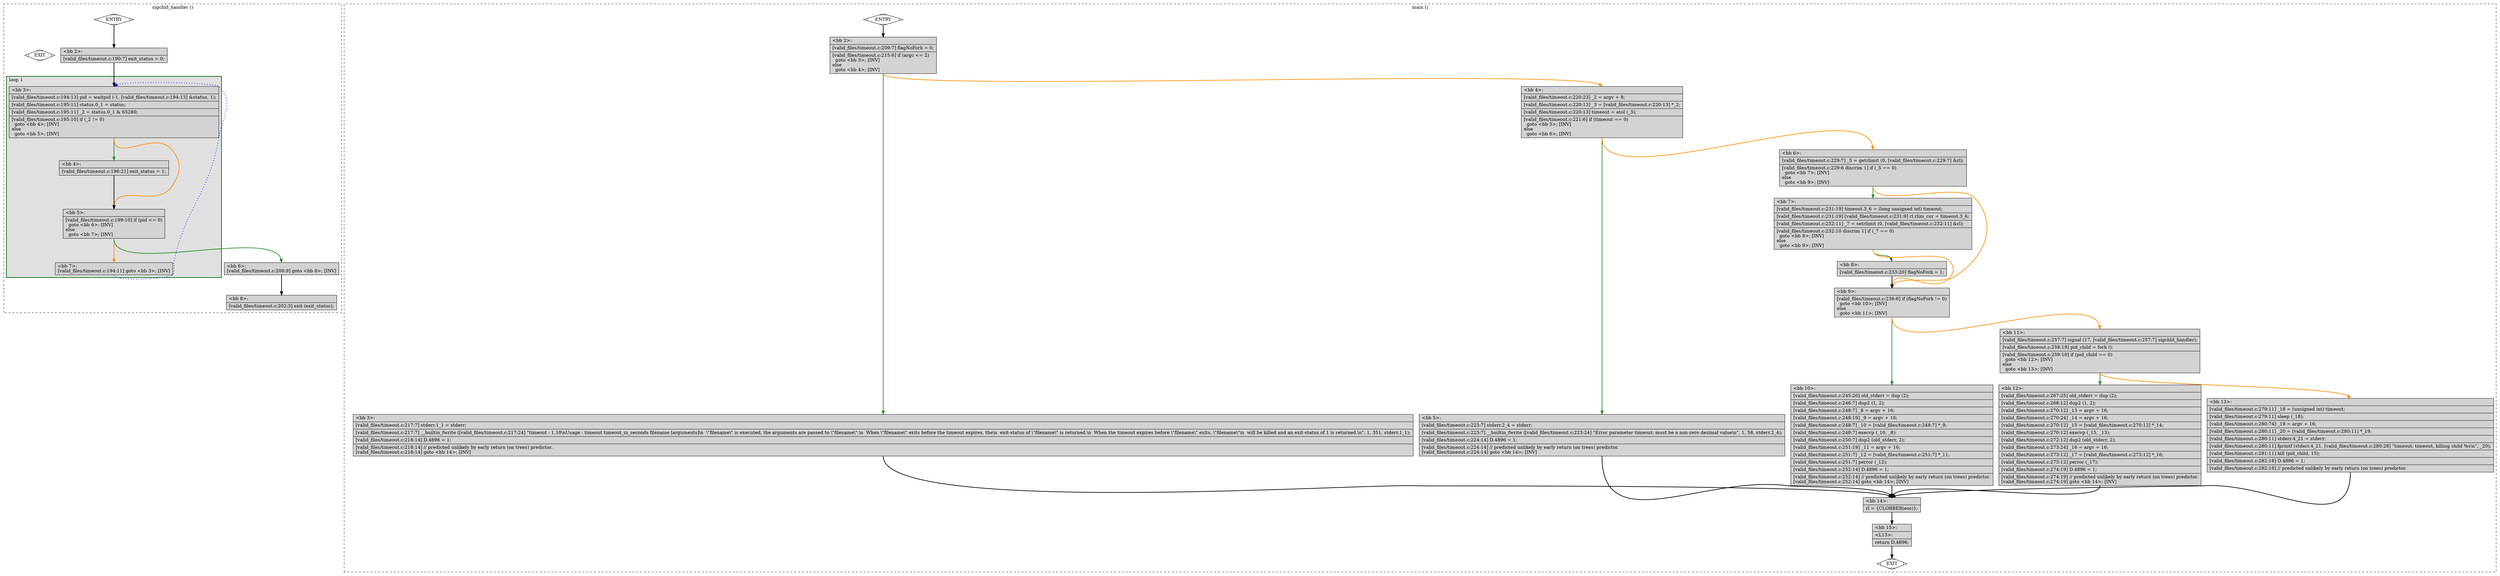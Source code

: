 digraph "a-timeout.c.015t.cfg" {
overlap=false;
subgraph "cluster_sigchld_handler" {
	style="dashed";
	color="black";
	label="sigchld_handler ()";
	subgraph cluster_6_1 {
	style="filled";
	color="darkgreen";
	fillcolor="grey88";
	label="loop 1";
	labeljust=l;
	penwidth=2;
	fn_6_basic_block_3 [shape=record,style=filled,fillcolor=lightgrey,label="{\<bb\ 3\>:\l\
|[valid_files/timeout.c:194:13]\ pid\ =\ waitpid\ (-1,\ [valid_files/timeout.c:194:13]\ &status,\ 1);\l\
|[valid_files/timeout.c:195:11]\ status.0_1\ =\ status;\l\
|[valid_files/timeout.c:195:11]\ _2\ =\ status.0_1\ &\ 65280;\l\
|[valid_files/timeout.c:195:10]\ if\ (_2\ !=\ 0)\l\
\ \ goto\ \<bb\ 4\>;\ [INV]\l\
else\l\
\ \ goto\ \<bb\ 5\>;\ [INV]\l\
}"];

	fn_6_basic_block_4 [shape=record,style=filled,fillcolor=lightgrey,label="{\<bb\ 4\>:\l\
|[valid_files/timeout.c:196:21]\ exit_status\ =\ 1;\l\
}"];

	fn_6_basic_block_5 [shape=record,style=filled,fillcolor=lightgrey,label="{\<bb\ 5\>:\l\
|[valid_files/timeout.c:199:10]\ if\ (pid\ \<=\ 0)\l\
\ \ goto\ \<bb\ 6\>;\ [INV]\l\
else\l\
\ \ goto\ \<bb\ 7\>;\ [INV]\l\
}"];

	fn_6_basic_block_7 [shape=record,style=filled,fillcolor=lightgrey,label="{\<bb\ 7\>:\l\
[valid_files/timeout.c:194:11]\ goto\ \<bb\ 3\>;\ [INV]\l\
}"];

	}
	fn_6_basic_block_0 [shape=Mdiamond,style=filled,fillcolor=white,label="ENTRY"];

	fn_6_basic_block_1 [shape=Mdiamond,style=filled,fillcolor=white,label="EXIT"];

	fn_6_basic_block_2 [shape=record,style=filled,fillcolor=lightgrey,label="{\<bb\ 2\>:\l\
|[valid_files/timeout.c:190:7]\ exit_status\ =\ 0;\l\
}"];

	fn_6_basic_block_6 [shape=record,style=filled,fillcolor=lightgrey,label="{\<bb\ 6\>:\l\
[valid_files/timeout.c:200:9]\ goto\ \<bb\ 8\>;\ [INV]\l\
}"];

	fn_6_basic_block_8 [shape=record,style=filled,fillcolor=lightgrey,label="{\<bb\ 8\>:\l\
|[valid_files/timeout.c:202:3]\ exit\ (exit_status);\l\
}"];

	fn_6_basic_block_0:s -> fn_6_basic_block_2:n [style="solid,bold",color=black,weight=100,constraint=true];
	fn_6_basic_block_2:s -> fn_6_basic_block_3:n [style="solid,bold",color=black,weight=100,constraint=true];
	fn_6_basic_block_3:s -> fn_6_basic_block_4:n [style="solid,bold",color=forestgreen,weight=10,constraint=true];
	fn_6_basic_block_3:s -> fn_6_basic_block_5:n [style="solid,bold",color=darkorange,weight=10,constraint=true];
	fn_6_basic_block_4:s -> fn_6_basic_block_5:n [style="solid,bold",color=black,weight=100,constraint=true];
	fn_6_basic_block_5:s -> fn_6_basic_block_6:n [style="solid,bold",color=forestgreen,weight=10,constraint=true];
	fn_6_basic_block_5:s -> fn_6_basic_block_7:n [style="solid,bold",color=darkorange,weight=10,constraint=true];
	fn_6_basic_block_6:s -> fn_6_basic_block_8:n [style="solid,bold",color=black,weight=100,constraint=true];
	fn_6_basic_block_7:s -> fn_6_basic_block_3:n [style="dotted,bold",color=blue,weight=10,constraint=false];
	fn_6_basic_block_0:s -> fn_6_basic_block_1:n [style="invis",constraint=true];
}
subgraph "cluster_main" {
	style="dashed";
	color="black";
	label="main ()";
	fn_7_basic_block_0 [shape=Mdiamond,style=filled,fillcolor=white,label="ENTRY"];

	fn_7_basic_block_1 [shape=Mdiamond,style=filled,fillcolor=white,label="EXIT"];

	fn_7_basic_block_2 [shape=record,style=filled,fillcolor=lightgrey,label="{\<bb\ 2\>:\l\
|[valid_files/timeout.c:209:7]\ flagNoFork\ =\ 0;\l\
|[valid_files/timeout.c:215:6]\ if\ (argc\ \<=\ 2)\l\
\ \ goto\ \<bb\ 3\>;\ [INV]\l\
else\l\
\ \ goto\ \<bb\ 4\>;\ [INV]\l\
}"];

	fn_7_basic_block_3 [shape=record,style=filled,fillcolor=lightgrey,label="{\<bb\ 3\>:\l\
|[valid_files/timeout.c:217:7]\ stderr.1_1\ =\ stderr;\l\
|[valid_files/timeout.c:217:7]\ __builtin_fwrite\ ([valid_files/timeout.c:217:24]\ \"timeout\ :\ 1.10\\nUsage\ :\ timeout\ timeout_in_seconds\ filename\ [arguments]\\n\ \ \\\"filename\\\"\ is\ executed,\ the\ arguments\ are\ passed\ to\ \\\"filename\\\".\\n\ \ When\ \\\"filename\\\"\ exits\ before\ the\ timeout\ expires,\ the\\n\ \ exit-status\ of\ \\\"filename\\\"\ is\ returned.\\n\ \ When\ the\ timeout\ expires\ before\ \\\"filename\\\"\ exits,\ \\\"filename\\\"\\n\ \ will\ be\ killed\ and\ an\ exit-status\ of\ 1\ is\ returned.\\n\",\ 1,\ 351,\ stderr.1_1);\l\
|[valid_files/timeout.c:218:14]\ D.4896\ =\ 1;\l\
|[valid_files/timeout.c:218:14]\ //\ predicted\ unlikely\ by\ early\ return\ (on\ trees)\ predictor.\l\
[valid_files/timeout.c:218:14]\ goto\ \<bb\ 14\>;\ [INV]\l\
}"];

	fn_7_basic_block_4 [shape=record,style=filled,fillcolor=lightgrey,label="{\<bb\ 4\>:\l\
|[valid_files/timeout.c:220:23]\ _2\ =\ argv\ +\ 8;\l\
|[valid_files/timeout.c:220:13]\ _3\ =\ [valid_files/timeout.c:220:13]\ *_2;\l\
|[valid_files/timeout.c:220:13]\ timeout\ =\ atol\ (_3);\l\
|[valid_files/timeout.c:221:6]\ if\ (timeout\ ==\ 0)\l\
\ \ goto\ \<bb\ 5\>;\ [INV]\l\
else\l\
\ \ goto\ \<bb\ 6\>;\ [INV]\l\
}"];

	fn_7_basic_block_5 [shape=record,style=filled,fillcolor=lightgrey,label="{\<bb\ 5\>:\l\
|[valid_files/timeout.c:223:7]\ stderr.2_4\ =\ stderr;\l\
|[valid_files/timeout.c:223:7]\ __builtin_fwrite\ ([valid_files/timeout.c:223:24]\ \"Error\ parameter\ timeout:\ must\ be\ a\ non-zero\ dezimal\ value\\n\",\ 1,\ 58,\ stderr.2_4);\l\
|[valid_files/timeout.c:224:14]\ D.4896\ =\ 1;\l\
|[valid_files/timeout.c:224:14]\ //\ predicted\ unlikely\ by\ early\ return\ (on\ trees)\ predictor.\l\
[valid_files/timeout.c:224:14]\ goto\ \<bb\ 14\>;\ [INV]\l\
}"];

	fn_7_basic_block_6 [shape=record,style=filled,fillcolor=lightgrey,label="{\<bb\ 6\>:\l\
|[valid_files/timeout.c:229:7]\ _5\ =\ getrlimit\ (0,\ [valid_files/timeout.c:229:7]\ &rl);\l\
|[valid_files/timeout.c:229:6\ discrim\ 1]\ if\ (_5\ ==\ 0)\l\
\ \ goto\ \<bb\ 7\>;\ [INV]\l\
else\l\
\ \ goto\ \<bb\ 9\>;\ [INV]\l\
}"];

	fn_7_basic_block_7 [shape=record,style=filled,fillcolor=lightgrey,label="{\<bb\ 7\>:\l\
|[valid_files/timeout.c:231:19]\ timeout.3_6\ =\ (long\ unsigned\ int)\ timeout;\l\
|[valid_files/timeout.c:231:19]\ [valid_files/timeout.c:231:9]\ rl.rlim_cur\ =\ timeout.3_6;\l\
|[valid_files/timeout.c:232:11]\ _7\ =\ setrlimit\ (0,\ [valid_files/timeout.c:232:11]\ &rl);\l\
|[valid_files/timeout.c:232:10\ discrim\ 1]\ if\ (_7\ ==\ 0)\l\
\ \ goto\ \<bb\ 8\>;\ [INV]\l\
else\l\
\ \ goto\ \<bb\ 9\>;\ [INV]\l\
}"];

	fn_7_basic_block_8 [shape=record,style=filled,fillcolor=lightgrey,label="{\<bb\ 8\>:\l\
|[valid_files/timeout.c:233:20]\ flagNoFork\ =\ 1;\l\
}"];

	fn_7_basic_block_9 [shape=record,style=filled,fillcolor=lightgrey,label="{\<bb\ 9\>:\l\
|[valid_files/timeout.c:236:6]\ if\ (flagNoFork\ !=\ 0)\l\
\ \ goto\ \<bb\ 10\>;\ [INV]\l\
else\l\
\ \ goto\ \<bb\ 11\>;\ [INV]\l\
}"];

	fn_7_basic_block_10 [shape=record,style=filled,fillcolor=lightgrey,label="{\<bb\ 10\>:\l\
|[valid_files/timeout.c:245:20]\ old_stderr\ =\ dup\ (2);\l\
|[valid_files/timeout.c:246:7]\ dup2\ (1,\ 2);\l\
|[valid_files/timeout.c:248:7]\ _8\ =\ argv\ +\ 16;\l\
|[valid_files/timeout.c:248:19]\ _9\ =\ argv\ +\ 16;\l\
|[valid_files/timeout.c:248:7]\ _10\ =\ [valid_files/timeout.c:248:7]\ *_9;\l\
|[valid_files/timeout.c:248:7]\ execvp\ (_10,\ _8);\l\
|[valid_files/timeout.c:250:7]\ dup2\ (old_stderr,\ 2);\l\
|[valid_files/timeout.c:251:19]\ _11\ =\ argv\ +\ 16;\l\
|[valid_files/timeout.c:251:7]\ _12\ =\ [valid_files/timeout.c:251:7]\ *_11;\l\
|[valid_files/timeout.c:251:7]\ perror\ (_12);\l\
|[valid_files/timeout.c:252:14]\ D.4896\ =\ 1;\l\
|[valid_files/timeout.c:252:14]\ //\ predicted\ unlikely\ by\ early\ return\ (on\ trees)\ predictor.\l\
[valid_files/timeout.c:252:14]\ goto\ \<bb\ 14\>;\ [INV]\l\
}"];

	fn_7_basic_block_11 [shape=record,style=filled,fillcolor=lightgrey,label="{\<bb\ 11\>:\l\
|[valid_files/timeout.c:257:7]\ signal\ (17,\ [valid_files/timeout.c:257:7]\ sigchld_handler);\l\
|[valid_files/timeout.c:258:19]\ pid_child\ =\ fork\ ();\l\
|[valid_files/timeout.c:259:10]\ if\ (pid_child\ ==\ 0)\l\
\ \ goto\ \<bb\ 12\>;\ [INV]\l\
else\l\
\ \ goto\ \<bb\ 13\>;\ [INV]\l\
}"];

	fn_7_basic_block_12 [shape=record,style=filled,fillcolor=lightgrey,label="{\<bb\ 12\>:\l\
|[valid_files/timeout.c:267:25]\ old_stderr\ =\ dup\ (2);\l\
|[valid_files/timeout.c:268:12]\ dup2\ (1,\ 2);\l\
|[valid_files/timeout.c:270:12]\ _13\ =\ argv\ +\ 16;\l\
|[valid_files/timeout.c:270:24]\ _14\ =\ argv\ +\ 16;\l\
|[valid_files/timeout.c:270:12]\ _15\ =\ [valid_files/timeout.c:270:12]\ *_14;\l\
|[valid_files/timeout.c:270:12]\ execvp\ (_15,\ _13);\l\
|[valid_files/timeout.c:272:12]\ dup2\ (old_stderr,\ 2);\l\
|[valid_files/timeout.c:273:24]\ _16\ =\ argv\ +\ 16;\l\
|[valid_files/timeout.c:273:12]\ _17\ =\ [valid_files/timeout.c:273:12]\ *_16;\l\
|[valid_files/timeout.c:273:12]\ perror\ (_17);\l\
|[valid_files/timeout.c:274:19]\ D.4896\ =\ 1;\l\
|[valid_files/timeout.c:274:19]\ //\ predicted\ unlikely\ by\ early\ return\ (on\ trees)\ predictor.\l\
[valid_files/timeout.c:274:19]\ goto\ \<bb\ 14\>;\ [INV]\l\
}"];

	fn_7_basic_block_13 [shape=record,style=filled,fillcolor=lightgrey,label="{\<bb\ 13\>:\l\
|[valid_files/timeout.c:279:11]\ _18\ =\ (unsigned\ int)\ timeout;\l\
|[valid_files/timeout.c:279:11]\ sleep\ (_18);\l\
|[valid_files/timeout.c:280:74]\ _19\ =\ argv\ +\ 16;\l\
|[valid_files/timeout.c:280:11]\ _20\ =\ [valid_files/timeout.c:280:11]\ *_19;\l\
|[valid_files/timeout.c:280:11]\ stderr.4_21\ =\ stderr;\l\
|[valid_files/timeout.c:280:11]\ fprintf\ (stderr.4_21,\ [valid_files/timeout.c:280:28]\ \"timeout:\ timeout,\ killing\ child\ %s\\n\",\ _20);\l\
|[valid_files/timeout.c:281:11]\ kill\ (pid_child,\ 15);\l\
|[valid_files/timeout.c:282:18]\ D.4896\ =\ 1;\l\
|[valid_files/timeout.c:282:18]\ //\ predicted\ unlikely\ by\ early\ return\ (on\ trees)\ predictor.\l\
}"];

	fn_7_basic_block_14 [shape=record,style=filled,fillcolor=lightgrey,label="{\<bb\ 14\>:\l\
|rl\ =\ \{CLOBBER(eos)\};\l\
}"];

	fn_7_basic_block_15 [shape=record,style=filled,fillcolor=lightgrey,label="{\<bb\ 15\>:\l\
|\<L13\>:\l\
|return\ D.4896;\l\
}"];

	fn_7_basic_block_0:s -> fn_7_basic_block_2:n [style="solid,bold",color=black,weight=100,constraint=true];
	fn_7_basic_block_2:s -> fn_7_basic_block_3:n [style="solid,bold",color=forestgreen,weight=10,constraint=true];
	fn_7_basic_block_2:s -> fn_7_basic_block_4:n [style="solid,bold",color=darkorange,weight=10,constraint=true];
	fn_7_basic_block_3:s -> fn_7_basic_block_14:n [style="solid,bold",color=black,weight=100,constraint=true];
	fn_7_basic_block_4:s -> fn_7_basic_block_5:n [style="solid,bold",color=forestgreen,weight=10,constraint=true];
	fn_7_basic_block_4:s -> fn_7_basic_block_6:n [style="solid,bold",color=darkorange,weight=10,constraint=true];
	fn_7_basic_block_5:s -> fn_7_basic_block_14:n [style="solid,bold",color=black,weight=100,constraint=true];
	fn_7_basic_block_6:s -> fn_7_basic_block_7:n [style="solid,bold",color=forestgreen,weight=10,constraint=true];
	fn_7_basic_block_6:s -> fn_7_basic_block_9:n [style="solid,bold",color=darkorange,weight=10,constraint=true];
	fn_7_basic_block_7:s -> fn_7_basic_block_8:n [style="solid,bold",color=forestgreen,weight=10,constraint=true];
	fn_7_basic_block_7:s -> fn_7_basic_block_9:n [style="solid,bold",color=darkorange,weight=10,constraint=true];
	fn_7_basic_block_8:s -> fn_7_basic_block_9:n [style="solid,bold",color=black,weight=100,constraint=true];
	fn_7_basic_block_9:s -> fn_7_basic_block_10:n [style="solid,bold",color=forestgreen,weight=10,constraint=true];
	fn_7_basic_block_9:s -> fn_7_basic_block_11:n [style="solid,bold",color=darkorange,weight=10,constraint=true];
	fn_7_basic_block_10:s -> fn_7_basic_block_14:n [style="solid,bold",color=black,weight=100,constraint=true];
	fn_7_basic_block_11:s -> fn_7_basic_block_12:n [style="solid,bold",color=forestgreen,weight=10,constraint=true];
	fn_7_basic_block_11:s -> fn_7_basic_block_13:n [style="solid,bold",color=darkorange,weight=10,constraint=true];
	fn_7_basic_block_12:s -> fn_7_basic_block_14:n [style="solid,bold",color=black,weight=100,constraint=true];
	fn_7_basic_block_13:s -> fn_7_basic_block_14:n [style="solid,bold",color=black,weight=100,constraint=true];
	fn_7_basic_block_14:s -> fn_7_basic_block_15:n [style="solid,bold",color=black,weight=100,constraint=true];
	fn_7_basic_block_15:s -> fn_7_basic_block_1:n [style="solid,bold",color=black,weight=10,constraint=true];
	fn_7_basic_block_0:s -> fn_7_basic_block_1:n [style="invis",constraint=true];
}
}
